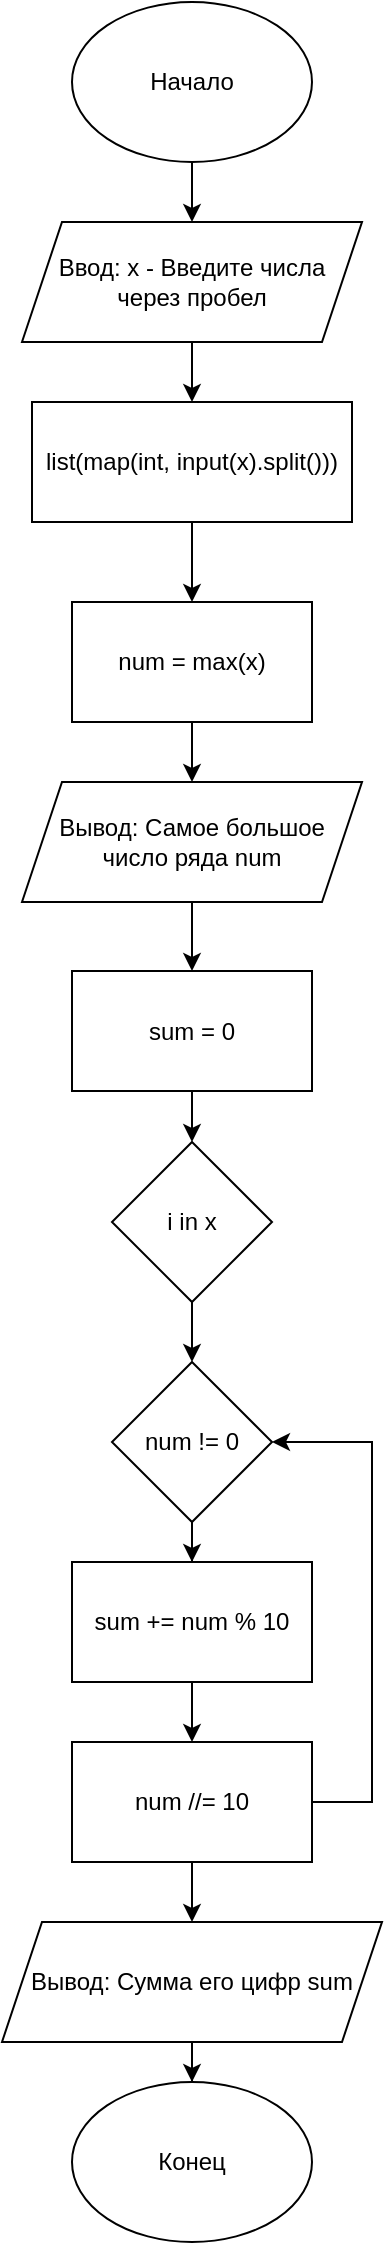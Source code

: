 <mxfile version="16.0.0" type="github">
  <diagram id="0EXDKUZr2knZyKADkUIG" name="Page-1">
    <mxGraphModel dx="782" dy="418" grid="1" gridSize="10" guides="1" tooltips="1" connect="1" arrows="1" fold="1" page="1" pageScale="1" pageWidth="827" pageHeight="1169" math="0" shadow="0">
      <root>
        <mxCell id="0" />
        <mxCell id="1" parent="0" />
        <mxCell id="avCp6fGm_lvUaz4NOgJ7-12" style="edgeStyle=orthogonalEdgeStyle;rounded=0;orthogonalLoop=1;jettySize=auto;html=1;entryX=0.5;entryY=0;entryDx=0;entryDy=0;" edge="1" parent="1" source="avCp6fGm_lvUaz4NOgJ7-1" target="avCp6fGm_lvUaz4NOgJ7-2">
          <mxGeometry relative="1" as="geometry" />
        </mxCell>
        <mxCell id="avCp6fGm_lvUaz4NOgJ7-1" value="Начало" style="ellipse;whiteSpace=wrap;html=1;" vertex="1" parent="1">
          <mxGeometry x="340" y="40" width="120" height="80" as="geometry" />
        </mxCell>
        <mxCell id="avCp6fGm_lvUaz4NOgJ7-13" style="edgeStyle=orthogonalEdgeStyle;rounded=0;orthogonalLoop=1;jettySize=auto;html=1;entryX=0.5;entryY=0;entryDx=0;entryDy=0;" edge="1" parent="1" source="avCp6fGm_lvUaz4NOgJ7-2" target="avCp6fGm_lvUaz4NOgJ7-3">
          <mxGeometry relative="1" as="geometry" />
        </mxCell>
        <mxCell id="avCp6fGm_lvUaz4NOgJ7-2" value="Ввод: х - Введите числа через пробел" style="shape=parallelogram;perimeter=parallelogramPerimeter;whiteSpace=wrap;html=1;fixedSize=1;" vertex="1" parent="1">
          <mxGeometry x="315" y="150" width="170" height="60" as="geometry" />
        </mxCell>
        <mxCell id="avCp6fGm_lvUaz4NOgJ7-14" style="edgeStyle=orthogonalEdgeStyle;rounded=0;orthogonalLoop=1;jettySize=auto;html=1;entryX=0.5;entryY=0;entryDx=0;entryDy=0;" edge="1" parent="1" source="avCp6fGm_lvUaz4NOgJ7-3" target="avCp6fGm_lvUaz4NOgJ7-4">
          <mxGeometry relative="1" as="geometry" />
        </mxCell>
        <mxCell id="avCp6fGm_lvUaz4NOgJ7-3" value="list(map(int, input(x).split()))" style="rounded=0;whiteSpace=wrap;html=1;" vertex="1" parent="1">
          <mxGeometry x="320" y="240" width="160" height="60" as="geometry" />
        </mxCell>
        <mxCell id="avCp6fGm_lvUaz4NOgJ7-15" style="edgeStyle=orthogonalEdgeStyle;rounded=0;orthogonalLoop=1;jettySize=auto;html=1;entryX=0.5;entryY=0;entryDx=0;entryDy=0;" edge="1" parent="1" source="avCp6fGm_lvUaz4NOgJ7-4" target="avCp6fGm_lvUaz4NOgJ7-5">
          <mxGeometry relative="1" as="geometry" />
        </mxCell>
        <mxCell id="avCp6fGm_lvUaz4NOgJ7-4" value="num = max(x)" style="rounded=0;whiteSpace=wrap;html=1;" vertex="1" parent="1">
          <mxGeometry x="340" y="340" width="120" height="60" as="geometry" />
        </mxCell>
        <mxCell id="avCp6fGm_lvUaz4NOgJ7-16" style="edgeStyle=orthogonalEdgeStyle;rounded=0;orthogonalLoop=1;jettySize=auto;html=1;entryX=0.5;entryY=0;entryDx=0;entryDy=0;" edge="1" parent="1" source="avCp6fGm_lvUaz4NOgJ7-5" target="avCp6fGm_lvUaz4NOgJ7-6">
          <mxGeometry relative="1" as="geometry" />
        </mxCell>
        <mxCell id="avCp6fGm_lvUaz4NOgJ7-5" value="Вывод: Самое большое число ряда num" style="shape=parallelogram;perimeter=parallelogramPerimeter;whiteSpace=wrap;html=1;fixedSize=1;" vertex="1" parent="1">
          <mxGeometry x="315" y="430" width="170" height="60" as="geometry" />
        </mxCell>
        <mxCell id="avCp6fGm_lvUaz4NOgJ7-17" style="edgeStyle=orthogonalEdgeStyle;rounded=0;orthogonalLoop=1;jettySize=auto;html=1;entryX=0.5;entryY=0;entryDx=0;entryDy=0;" edge="1" parent="1" source="avCp6fGm_lvUaz4NOgJ7-6" target="avCp6fGm_lvUaz4NOgJ7-7">
          <mxGeometry relative="1" as="geometry" />
        </mxCell>
        <mxCell id="avCp6fGm_lvUaz4NOgJ7-6" value="sum = 0" style="rounded=0;whiteSpace=wrap;html=1;" vertex="1" parent="1">
          <mxGeometry x="340" y="524.5" width="120" height="60" as="geometry" />
        </mxCell>
        <mxCell id="avCp6fGm_lvUaz4NOgJ7-18" style="edgeStyle=orthogonalEdgeStyle;rounded=0;orthogonalLoop=1;jettySize=auto;html=1;entryX=0.5;entryY=0;entryDx=0;entryDy=0;" edge="1" parent="1" source="avCp6fGm_lvUaz4NOgJ7-7" target="avCp6fGm_lvUaz4NOgJ7-8">
          <mxGeometry relative="1" as="geometry" />
        </mxCell>
        <mxCell id="avCp6fGm_lvUaz4NOgJ7-7" value="i in x" style="rhombus;whiteSpace=wrap;html=1;" vertex="1" parent="1">
          <mxGeometry x="360" y="610" width="80" height="80" as="geometry" />
        </mxCell>
        <mxCell id="avCp6fGm_lvUaz4NOgJ7-19" style="edgeStyle=orthogonalEdgeStyle;rounded=0;orthogonalLoop=1;jettySize=auto;html=1;entryX=0.5;entryY=0;entryDx=0;entryDy=0;" edge="1" parent="1" source="avCp6fGm_lvUaz4NOgJ7-8" target="avCp6fGm_lvUaz4NOgJ7-9">
          <mxGeometry relative="1" as="geometry" />
        </mxCell>
        <mxCell id="avCp6fGm_lvUaz4NOgJ7-8" value="num != 0" style="rhombus;whiteSpace=wrap;html=1;" vertex="1" parent="1">
          <mxGeometry x="360" y="720" width="80" height="80" as="geometry" />
        </mxCell>
        <mxCell id="avCp6fGm_lvUaz4NOgJ7-20" style="edgeStyle=orthogonalEdgeStyle;rounded=0;orthogonalLoop=1;jettySize=auto;html=1;entryX=0.5;entryY=0;entryDx=0;entryDy=0;" edge="1" parent="1" source="avCp6fGm_lvUaz4NOgJ7-9" target="avCp6fGm_lvUaz4NOgJ7-10">
          <mxGeometry relative="1" as="geometry" />
        </mxCell>
        <mxCell id="avCp6fGm_lvUaz4NOgJ7-9" value="sum += num % 10" style="rounded=0;whiteSpace=wrap;html=1;" vertex="1" parent="1">
          <mxGeometry x="340" y="820" width="120" height="60" as="geometry" />
        </mxCell>
        <mxCell id="avCp6fGm_lvUaz4NOgJ7-21" style="edgeStyle=orthogonalEdgeStyle;rounded=0;orthogonalLoop=1;jettySize=auto;html=1;entryX=0.5;entryY=0;entryDx=0;entryDy=0;" edge="1" parent="1" source="avCp6fGm_lvUaz4NOgJ7-10" target="avCp6fGm_lvUaz4NOgJ7-11">
          <mxGeometry relative="1" as="geometry" />
        </mxCell>
        <mxCell id="avCp6fGm_lvUaz4NOgJ7-22" style="edgeStyle=orthogonalEdgeStyle;rounded=0;orthogonalLoop=1;jettySize=auto;html=1;entryX=1;entryY=0.5;entryDx=0;entryDy=0;" edge="1" parent="1" source="avCp6fGm_lvUaz4NOgJ7-10" target="avCp6fGm_lvUaz4NOgJ7-8">
          <mxGeometry relative="1" as="geometry">
            <Array as="points">
              <mxPoint x="490" y="940" />
              <mxPoint x="490" y="760" />
            </Array>
          </mxGeometry>
        </mxCell>
        <mxCell id="avCp6fGm_lvUaz4NOgJ7-10" value="num //= 10" style="rounded=0;whiteSpace=wrap;html=1;" vertex="1" parent="1">
          <mxGeometry x="340" y="910" width="120" height="60" as="geometry" />
        </mxCell>
        <mxCell id="avCp6fGm_lvUaz4NOgJ7-24" style="edgeStyle=orthogonalEdgeStyle;rounded=0;orthogonalLoop=1;jettySize=auto;html=1;entryX=0.5;entryY=0;entryDx=0;entryDy=0;" edge="1" parent="1" source="avCp6fGm_lvUaz4NOgJ7-11" target="avCp6fGm_lvUaz4NOgJ7-23">
          <mxGeometry relative="1" as="geometry" />
        </mxCell>
        <mxCell id="avCp6fGm_lvUaz4NOgJ7-11" value="Вывод: Сумма его цифр sum" style="shape=parallelogram;perimeter=parallelogramPerimeter;whiteSpace=wrap;html=1;fixedSize=1;" vertex="1" parent="1">
          <mxGeometry x="305" y="1000" width="190" height="60" as="geometry" />
        </mxCell>
        <mxCell id="avCp6fGm_lvUaz4NOgJ7-23" value="Конец" style="ellipse;whiteSpace=wrap;html=1;" vertex="1" parent="1">
          <mxGeometry x="340" y="1080" width="120" height="80" as="geometry" />
        </mxCell>
      </root>
    </mxGraphModel>
  </diagram>
</mxfile>

